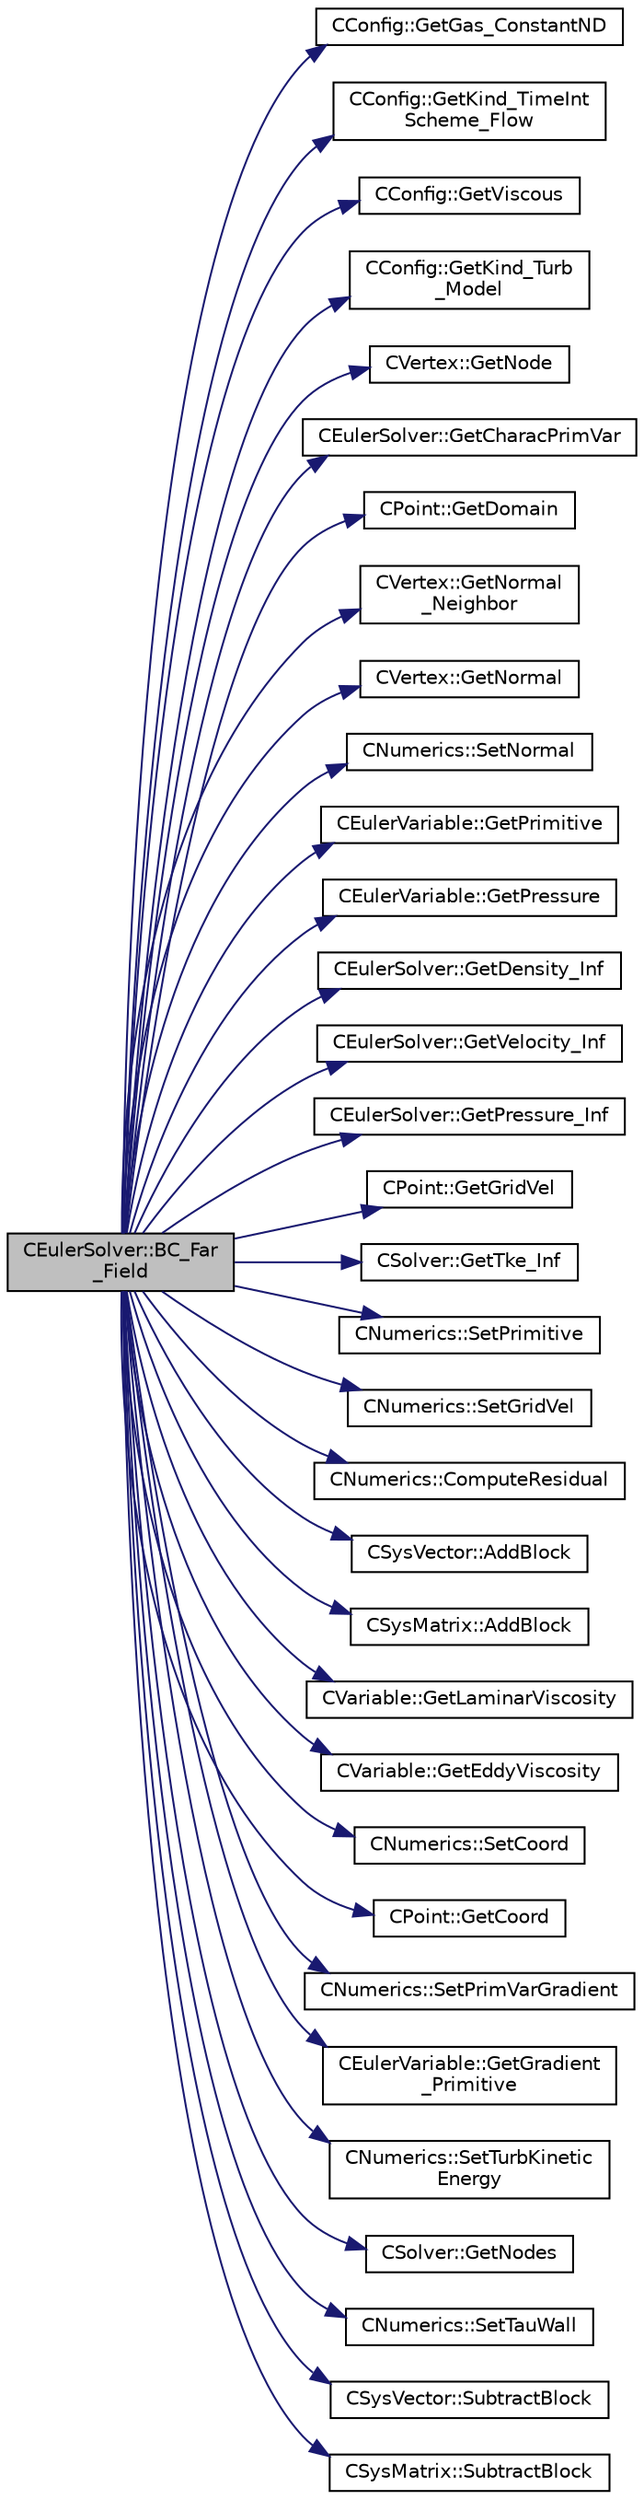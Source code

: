 digraph "CEulerSolver::BC_Far_Field"
{
  edge [fontname="Helvetica",fontsize="10",labelfontname="Helvetica",labelfontsize="10"];
  node [fontname="Helvetica",fontsize="10",shape=record];
  rankdir="LR";
  Node511 [label="CEulerSolver::BC_Far\l_Field",height=0.2,width=0.4,color="black", fillcolor="grey75", style="filled", fontcolor="black"];
  Node511 -> Node512 [color="midnightblue",fontsize="10",style="solid",fontname="Helvetica"];
  Node512 [label="CConfig::GetGas_ConstantND",height=0.2,width=0.4,color="black", fillcolor="white", style="filled",URL="$class_c_config.html#a6d835a954bb5e99c5a3de6db5ed24ff3",tooltip="Get the value of specific gas constant. "];
  Node511 -> Node513 [color="midnightblue",fontsize="10",style="solid",fontname="Helvetica"];
  Node513 [label="CConfig::GetKind_TimeInt\lScheme_Flow",height=0.2,width=0.4,color="black", fillcolor="white", style="filled",URL="$class_c_config.html#a20e5fd7b43cfd2bf2bcf5137f12bc635",tooltip="Get the kind of integration scheme (explicit or implicit) for the flow equations. ..."];
  Node511 -> Node514 [color="midnightblue",fontsize="10",style="solid",fontname="Helvetica"];
  Node514 [label="CConfig::GetViscous",height=0.2,width=0.4,color="black", fillcolor="white", style="filled",URL="$class_c_config.html#a2e9af0bd3e1f5ed865e81b627e94a662",tooltip="Determines if problem is viscous. "];
  Node511 -> Node515 [color="midnightblue",fontsize="10",style="solid",fontname="Helvetica"];
  Node515 [label="CConfig::GetKind_Turb\l_Model",height=0.2,width=0.4,color="black", fillcolor="white", style="filled",URL="$class_c_config.html#a40aaed07fc5844d505d2c0b7076594d7",tooltip="Get the kind of the turbulence model. "];
  Node511 -> Node516 [color="midnightblue",fontsize="10",style="solid",fontname="Helvetica"];
  Node516 [label="CVertex::GetNode",height=0.2,width=0.4,color="black", fillcolor="white", style="filled",URL="$class_c_vertex.html#a95c513bf927464157ed96b6c79779a1f",tooltip="Get the node of the vertex. "];
  Node511 -> Node517 [color="midnightblue",fontsize="10",style="solid",fontname="Helvetica"];
  Node517 [label="CEulerSolver::GetCharacPrimVar",height=0.2,width=0.4,color="black", fillcolor="white", style="filled",URL="$class_c_euler_solver.html#a5000bb7537dd001499d436617e1421f7",tooltip="Value of the characteristic variables at the boundaries. "];
  Node511 -> Node518 [color="midnightblue",fontsize="10",style="solid",fontname="Helvetica"];
  Node518 [label="CPoint::GetDomain",height=0.2,width=0.4,color="black", fillcolor="white", style="filled",URL="$class_c_point.html#a1d7e22a60d4cfef356af1cba2bab3e55",tooltip="For parallel computation, its indicates if a point must be computed or not. "];
  Node511 -> Node519 [color="midnightblue",fontsize="10",style="solid",fontname="Helvetica"];
  Node519 [label="CVertex::GetNormal\l_Neighbor",height=0.2,width=0.4,color="black", fillcolor="white", style="filled",URL="$class_c_vertex.html#a8d2bce3a6ee62007179e688dc2b9b182",tooltip="Get the value of the closest neighbor. "];
  Node511 -> Node520 [color="midnightblue",fontsize="10",style="solid",fontname="Helvetica"];
  Node520 [label="CVertex::GetNormal",height=0.2,width=0.4,color="black", fillcolor="white", style="filled",URL="$class_c_vertex.html#a0d289163c6f3384822fcb9ae86fc1c39",tooltip="Copy the the normal vector of a face. "];
  Node511 -> Node521 [color="midnightblue",fontsize="10",style="solid",fontname="Helvetica"];
  Node521 [label="CNumerics::SetNormal",height=0.2,width=0.4,color="black", fillcolor="white", style="filled",URL="$class_c_numerics.html#a41903d97957f351cd9ee63ca404985b1",tooltip="Set the value of the normal vector to the face between two points. "];
  Node511 -> Node522 [color="midnightblue",fontsize="10",style="solid",fontname="Helvetica"];
  Node522 [label="CEulerVariable::GetPrimitive",height=0.2,width=0.4,color="black", fillcolor="white", style="filled",URL="$class_c_euler_variable.html#ac74de02753701aa447cd3e125d8cab7d",tooltip="Get the primitive variables. "];
  Node511 -> Node523 [color="midnightblue",fontsize="10",style="solid",fontname="Helvetica"];
  Node523 [label="CEulerVariable::GetPressure",height=0.2,width=0.4,color="black", fillcolor="white", style="filled",URL="$class_c_euler_variable.html#a5e1ee3cd1062365d7da17ee3ee49537e",tooltip="Get the flow pressure. "];
  Node511 -> Node524 [color="midnightblue",fontsize="10",style="solid",fontname="Helvetica"];
  Node524 [label="CEulerSolver::GetDensity_Inf",height=0.2,width=0.4,color="black", fillcolor="white", style="filled",URL="$class_c_euler_solver.html#a259e776416322707bdfa6e4c524dc59b",tooltip="Compute the density at the infinity. "];
  Node511 -> Node525 [color="midnightblue",fontsize="10",style="solid",fontname="Helvetica"];
  Node525 [label="CEulerSolver::GetVelocity_Inf",height=0.2,width=0.4,color="black", fillcolor="white", style="filled",URL="$class_c_euler_solver.html#aeee25353c96135f0b6890af7e519adb4",tooltip="Get the velocity at the infinity. "];
  Node511 -> Node526 [color="midnightblue",fontsize="10",style="solid",fontname="Helvetica"];
  Node526 [label="CEulerSolver::GetPressure_Inf",height=0.2,width=0.4,color="black", fillcolor="white", style="filled",URL="$class_c_euler_solver.html#a4b35f3ab1bcc1b803ceb5eea6b721d6e",tooltip="Compute the pressure at the infinity. "];
  Node511 -> Node527 [color="midnightblue",fontsize="10",style="solid",fontname="Helvetica"];
  Node527 [label="CPoint::GetGridVel",height=0.2,width=0.4,color="black", fillcolor="white", style="filled",URL="$class_c_point.html#a62ec636f4a05ac578b582a053e8553f9",tooltip="Get the value of the grid velocity at the point. "];
  Node511 -> Node528 [color="midnightblue",fontsize="10",style="solid",fontname="Helvetica"];
  Node528 [label="CSolver::GetTke_Inf",height=0.2,width=0.4,color="black", fillcolor="white", style="filled",URL="$class_c_solver.html#ad7c1f0fa554117fa424f3b90062946c7",tooltip="A virtual member. "];
  Node511 -> Node529 [color="midnightblue",fontsize="10",style="solid",fontname="Helvetica"];
  Node529 [label="CNumerics::SetPrimitive",height=0.2,width=0.4,color="black", fillcolor="white", style="filled",URL="$class_c_numerics.html#af72b17d397adf09beed2e99e2daf895c",tooltip="Set the value of the primitive variables. "];
  Node511 -> Node530 [color="midnightblue",fontsize="10",style="solid",fontname="Helvetica"];
  Node530 [label="CNumerics::SetGridVel",height=0.2,width=0.4,color="black", fillcolor="white", style="filled",URL="$class_c_numerics.html#ae15b9e4ad2008444365109c434e24207",tooltip="Set the velocity of the computational grid. "];
  Node511 -> Node531 [color="midnightblue",fontsize="10",style="solid",fontname="Helvetica"];
  Node531 [label="CNumerics::ComputeResidual",height=0.2,width=0.4,color="black", fillcolor="white", style="filled",URL="$class_c_numerics.html#abe734316e0047f463f059fd77a281958",tooltip="Compute the numerical residual. "];
  Node511 -> Node532 [color="midnightblue",fontsize="10",style="solid",fontname="Helvetica"];
  Node532 [label="CSysVector::AddBlock",height=0.2,width=0.4,color="black", fillcolor="white", style="filled",URL="$class_c_sys_vector.html#acd4c36df2ea0b7ad473944cff9bf5d72",tooltip="Add val_residual to the residual. "];
  Node511 -> Node533 [color="midnightblue",fontsize="10",style="solid",fontname="Helvetica"];
  Node533 [label="CSysMatrix::AddBlock",height=0.2,width=0.4,color="black", fillcolor="white", style="filled",URL="$class_c_sys_matrix.html#a85def3109e5aa5307268ca830a8f6522",tooltip="Adds the specified block to the sparse matrix. "];
  Node511 -> Node534 [color="midnightblue",fontsize="10",style="solid",fontname="Helvetica"];
  Node534 [label="CVariable::GetLaminarViscosity",height=0.2,width=0.4,color="black", fillcolor="white", style="filled",URL="$class_c_variable.html#a0acbe55ca86de2c0205ae921193e9e95",tooltip="A virtual member. "];
  Node511 -> Node535 [color="midnightblue",fontsize="10",style="solid",fontname="Helvetica"];
  Node535 [label="CVariable::GetEddyViscosity",height=0.2,width=0.4,color="black", fillcolor="white", style="filled",URL="$class_c_variable.html#adae2e4228e113624b7ab1f9ab1a493c6",tooltip="A virtual member. "];
  Node511 -> Node536 [color="midnightblue",fontsize="10",style="solid",fontname="Helvetica"];
  Node536 [label="CNumerics::SetCoord",height=0.2,width=0.4,color="black", fillcolor="white", style="filled",URL="$class_c_numerics.html#a5fa1089c7228d6d49677a633bbe3c890",tooltip="Set coordinates of the points. "];
  Node511 -> Node537 [color="midnightblue",fontsize="10",style="solid",fontname="Helvetica"];
  Node537 [label="CPoint::GetCoord",height=0.2,width=0.4,color="black", fillcolor="white", style="filled",URL="$class_c_point.html#a95fe081d22e96e190cb3edcbf0d6525f",tooltip="Get the coordinates dor the control volume. "];
  Node511 -> Node538 [color="midnightblue",fontsize="10",style="solid",fontname="Helvetica"];
  Node538 [label="CNumerics::SetPrimVarGradient",height=0.2,width=0.4,color="black", fillcolor="white", style="filled",URL="$class_c_numerics.html#a22772ccb1c59b1267152d4cc9825a98a",tooltip="Set the gradient of the primitive variables. "];
  Node511 -> Node539 [color="midnightblue",fontsize="10",style="solid",fontname="Helvetica"];
  Node539 [label="CEulerVariable::GetGradient\l_Primitive",height=0.2,width=0.4,color="black", fillcolor="white", style="filled",URL="$class_c_euler_variable.html#aa39d2190dcc9d3da62123afae3ea6e36",tooltip="Get the value of the primitive variables gradient. "];
  Node511 -> Node540 [color="midnightblue",fontsize="10",style="solid",fontname="Helvetica"];
  Node540 [label="CNumerics::SetTurbKinetic\lEnergy",height=0.2,width=0.4,color="black", fillcolor="white", style="filled",URL="$class_c_numerics.html#adb60105707161f121e6c9d79a2c80284",tooltip="Set the turbulent kinetic energy. "];
  Node511 -> Node541 [color="midnightblue",fontsize="10",style="solid",fontname="Helvetica"];
  Node541 [label="CSolver::GetNodes",height=0.2,width=0.4,color="black", fillcolor="white", style="filled",URL="$class_c_solver.html#af3198e52a2ea377bb765647b5e697197",tooltip="Allow outside access to the nodes of the solver, containing conservatives, primitives, etc. "];
  Node511 -> Node542 [color="midnightblue",fontsize="10",style="solid",fontname="Helvetica"];
  Node542 [label="CNumerics::SetTauWall",height=0.2,width=0.4,color="black", fillcolor="white", style="filled",URL="$class_c_numerics.html#a2fe1f3952f1b61191c49fa2076a9f969",tooltip="Set the value of the Tauwall. "];
  Node511 -> Node543 [color="midnightblue",fontsize="10",style="solid",fontname="Helvetica"];
  Node543 [label="CSysVector::SubtractBlock",height=0.2,width=0.4,color="black", fillcolor="white", style="filled",URL="$class_c_sys_vector.html#a732b302ca148d38b442bfe7e096a81be",tooltip="Subtract val_residual to the residual. "];
  Node511 -> Node544 [color="midnightblue",fontsize="10",style="solid",fontname="Helvetica"];
  Node544 [label="CSysMatrix::SubtractBlock",height=0.2,width=0.4,color="black", fillcolor="white", style="filled",URL="$class_c_sys_matrix.html#af913d33707e948c30fff5a62773ef5c6",tooltip="Subtracts the specified block to the sparse matrix. "];
}
